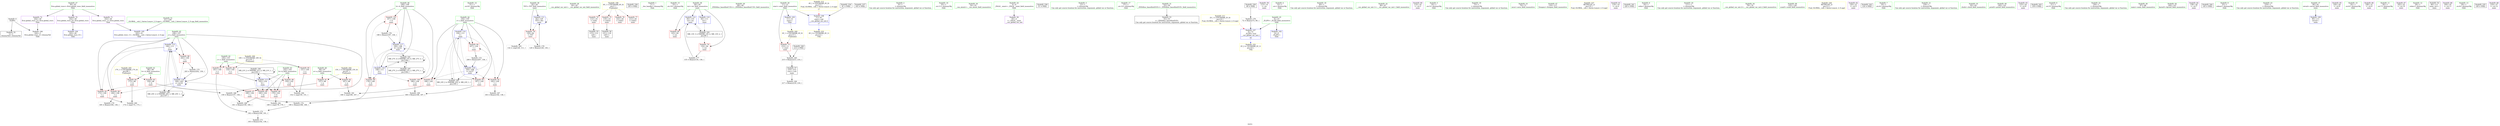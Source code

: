 digraph "SVFG" {
	label="SVFG";

	Node0x5588dc4d99e0 [shape=record,color=grey,label="{NodeID: 0\nNullPtr}"];
	Node0x5588dc4d99e0 -> Node0x5588dc4e5700[style=solid];
	Node0x5588dc4d99e0 -> Node0x5588dc4e4380[style=solid];
	Node0x5588dc4ed910 [shape=record,color=grey,label="{NodeID: 180\n174 = cmp(172, 173, )\n}"];
	Node0x5588dc4e4bc0 [shape=record,color=red,label="{NodeID: 97\n189\<--106\n\<--j\nmain\n}"];
	Node0x5588dc4e4bc0 -> Node0x5588dc4ed010[style=solid];
	Node0x5588dc4e24f0 [shape=record,color=green,label="{NodeID: 14\n31\<--1\n.str.9\<--dummyObj\nGlob }"];
	Node0x5588dc4e89c0 [shape=record,color=black,label="{NodeID: 194\nMR_21V_2 = PHI(MR_21V_4, MR_21V_1, )\npts\{103 \}\n}"];
	Node0x5588dc4e89c0 -> Node0x5588dc4e7530[style=dashed];
	Node0x5588dc4e89c0 -> Node0x5588dc4e7600[style=dashed];
	Node0x5588dc4e89c0 -> Node0x5588dc4e76d0[style=dashed];
	Node0x5588dc4e89c0 -> Node0x5588dc4e4960[style=dashed];
	Node0x5588dc4e89c0 -> Node0x5588dc4e89c0[style=dashed];
	Node0x5588dc4e47c0 [shape=record,color=blue,label="{NodeID: 111\n92\<--129\nTST\<--dec\nmain\n}"];
	Node0x5588dc4e47c0 -> Node0x5588dc4e6d10[style=dashed];
	Node0x5588dc4e47c0 -> Node0x5588dc4e47c0[style=dashed];
	Node0x5588dc4e30c0 [shape=record,color=green,label="{NodeID: 28\n44\<--45\n__cxx_global_var_init\<--__cxx_global_var_init_field_insensitive\n}"];
	Node0x5588dc4e3dd0 [shape=record,color=green,label="{NodeID: 42\n100\<--101\nc\<--c_field_insensitive\nmain\n}"];
	Node0x5588dc4e3dd0 -> Node0x5588dc4e72c0[style=solid];
	Node0x5588dc4e3dd0 -> Node0x5588dc4e7390[style=solid];
	Node0x5588dc4e3dd0 -> Node0x5588dc4e7460[style=solid];
	Node0x5588dc4e5aa0 [shape=record,color=black,label="{NodeID: 56\n121\<--118\ncall1\<--\nmain\n}"];
	Node0x5588dc503390 [shape=record,color=black,label="{NodeID: 236\n195 = PHI()\n}"];
	Node0x5588dc4e6600 [shape=record,color=purple,label="{NodeID: 70\n242\<--39\nllvm.global_ctors_0\<--llvm.global_ctors\nGlob }"];
	Node0x5588dc4e6600 -> Node0x5588dc4e51d0[style=solid];
	Node0x5588dc4ec590 [shape=record,color=grey,label="{NodeID: 167\n183 = Binary(182, 136, )\n}"];
	Node0x5588dc4e71f0 [shape=record,color=red,label="{NodeID: 84\n173\<--98\n\<--b\nmain\n}"];
	Node0x5588dc4e71f0 -> Node0x5588dc4ed910[style=solid];
	Node0x5588dc4d9b80 [shape=record,color=green,label="{NodeID: 1\n7\<--1\n__dso_handle\<--dummyObj\nGlob }"];
	Node0x5588dc4eda90 [shape=record,color=grey,label="{NodeID: 181\n168 = cmp(166, 167, )\n}"];
	Node0x5588dc4e4c90 [shape=record,color=red,label="{NodeID: 98\n202\<--106\n\<--j\nmain\n}"];
	Node0x5588dc4e4c90 -> Node0x5588dc4ed190[style=solid];
	Node0x5588dc4e2580 [shape=record,color=green,label="{NodeID: 15\n33\<--1\n.str.10\<--dummyObj\nGlob }"];
	Node0x5588dc4e8ab0 [shape=record,color=black,label="{NodeID: 195\nMR_23V_2 = PHI(MR_23V_4, MR_23V_1, )\npts\{105 \}\n}"];
	Node0x5588dc4e8ab0 -> Node0x5588dc4e4a30[style=dashed];
	Node0x5588dc4e4890 [shape=record,color=blue,label="{NodeID: 112\n94\<--135\ntst\<--inc\nmain\n}"];
	Node0x5588dc4e4890 -> Node0x5588dc4e6eb0[style=dashed];
	Node0x5588dc4e4890 -> Node0x5588dc4e84c0[style=dashed];
	Node0x5588dc4e31c0 [shape=record,color=green,label="{NodeID: 29\n48\<--49\n_ZNSt8ios_base4InitC1Ev\<--_ZNSt8ios_base4InitC1Ev_field_insensitive\n}"];
	Node0x5588dc4e3ea0 [shape=record,color=green,label="{NodeID: 43\n102\<--103\nk\<--k_field_insensitive\nmain\n}"];
	Node0x5588dc4e3ea0 -> Node0x5588dc4e7530[style=solid];
	Node0x5588dc4e3ea0 -> Node0x5588dc4e7600[style=solid];
	Node0x5588dc4e3ea0 -> Node0x5588dc4e76d0[style=solid];
	Node0x5588dc4e3ea0 -> Node0x5588dc4e4960[style=solid];
	Node0x5588dc4e5b70 [shape=record,color=black,label="{NodeID: 57\n216\<--215\nconv\<--sub\nmain\n}"];
	Node0x5588dc4e5b70 -> Node0x5588dc4ec110[style=solid];
	Node0x5588dc503460 [shape=record,color=black,label="{NodeID: 237\n163 = PHI()\n}"];
	Node0x5588dc4e6700 [shape=record,color=purple,label="{NodeID: 71\n243\<--39\nllvm.global_ctors_1\<--llvm.global_ctors\nGlob }"];
	Node0x5588dc4e6700 -> Node0x5588dc4e42b0[style=solid];
	Node0x5588dc4ec710 [shape=record,color=grey,label="{NodeID: 168\n161 = Binary(159, 160, )\n}"];
	Node0x5588dc4e72c0 [shape=record,color=red,label="{NodeID: 85\n151\<--100\n\<--c\nmain\n}"];
	Node0x5588dc4e72c0 -> Node0x5588dc4edf10[style=solid];
	Node0x5588dc4d8990 [shape=record,color=green,label="{NodeID: 2\n9\<--1\n\<--dummyObj\nCan only get source location for instruction, argument, global var or function.}"];
	Node0x5588dc4edc10 [shape=record,color=grey,label="{NodeID: 182\n180 = cmp(178, 179, )\n}"];
	Node0x5588dc4e4d60 [shape=record,color=red,label="{NodeID: 99\n178\<--108\n\<--h\nmain\n}"];
	Node0x5588dc4e4d60 -> Node0x5588dc4edc10[style=solid];
	Node0x5588dc4e2610 [shape=record,color=green,label="{NodeID: 16\n35\<--1\n.str.11\<--dummyObj\nGlob }"];
	Node0x5588dc4f7420 [shape=record,color=black,label="{NodeID: 196\nMR_25V_2 = PHI(MR_25V_3, MR_25V_1, )\npts\{107 \}\n}"];
	Node0x5588dc4f7420 -> Node0x5588dc4e9c10[style=dashed];
	Node0x5588dc4f7420 -> Node0x5588dc4f7420[style=dashed];
	Node0x5588dc4e4960 [shape=record,color=blue,label="{NodeID: 113\n102\<--154\nk\<--\nmain\n}"];
	Node0x5588dc4e4960 -> Node0x5588dc4e7600[style=dashed];
	Node0x5588dc4e4960 -> Node0x5588dc4e76d0[style=dashed];
	Node0x5588dc4e4960 -> Node0x5588dc4e89c0[style=dashed];
	Node0x5588dc4e32c0 [shape=record,color=green,label="{NodeID: 30\n54\<--55\n__cxa_atexit\<--__cxa_atexit_field_insensitive\n}"];
	Node0x5588dc4e3f70 [shape=record,color=green,label="{NodeID: 44\n104\<--105\ni\<--i_field_insensitive\nmain\n}"];
	Node0x5588dc4e3f70 -> Node0x5588dc4e77a0[style=solid];
	Node0x5588dc4e3f70 -> Node0x5588dc4e7870[style=solid];
	Node0x5588dc4e3f70 -> Node0x5588dc4e7940[style=solid];
	Node0x5588dc4e3f70 -> Node0x5588dc4e7a10[style=solid];
	Node0x5588dc4e3f70 -> Node0x5588dc4e4a30[style=solid];
	Node0x5588dc4e3f70 -> Node0x5588dc4e9f50[style=solid];
	Node0x5588dc4e5c40 [shape=record,color=purple,label="{NodeID: 58\n50\<--4\n\<--_ZStL8__ioinit\n__cxx_global_var_init\n}"];
	Node0x5588dc503560 [shape=record,color=black,label="{NodeID: 238\n51 = PHI()\n}"];
	Node0x5588dc4e6800 [shape=record,color=purple,label="{NodeID: 72\n244\<--39\nllvm.global_ctors_2\<--llvm.global_ctors\nGlob }"];
	Node0x5588dc4e6800 -> Node0x5588dc4e4380[style=solid];
	Node0x5588dc4ec890 [shape=record,color=grey,label="{NodeID: 169\n188 = Binary(186, 187, )\n}"];
	Node0x5588dc4ec890 -> Node0x5588dc4ed010[style=solid];
	Node0x5588dc4e7390 [shape=record,color=red,label="{NodeID: 86\n154\<--100\n\<--c\nmain\n}"];
	Node0x5588dc4e7390 -> Node0x5588dc4e4960[style=solid];
	Node0x5588dc4d8d50 [shape=record,color=green,label="{NodeID: 3\n12\<--1\n\<--dummyObj\nCan only get source location for instruction, argument, global var or function.}"];
	Node0x5588dc4edd90 [shape=record,color=grey,label="{NodeID: 183\n132 = cmp(128, 111, )\n}"];
	Node0x5588dc4e4e30 [shape=record,color=red,label="{NodeID: 100\n186\<--108\n\<--h\nmain\n}"];
	Node0x5588dc4e4e30 -> Node0x5588dc4ec890[style=solid];
	Node0x5588dc4e26a0 [shape=record,color=green,label="{NodeID: 17\n37\<--1\n.str.12\<--dummyObj\nGlob }"];
	Node0x5588dc4f7920 [shape=record,color=black,label="{NodeID: 197\nMR_27V_2 = PHI(MR_27V_3, MR_27V_1, )\npts\{109 \}\n}"];
	Node0x5588dc4f7920 -> Node0x5588dc4f4b00[style=dashed];
	Node0x5588dc4f7920 -> Node0x5588dc4f7920[style=dashed];
	Node0x5588dc4e4a30 [shape=record,color=blue,label="{NodeID: 114\n104\<--111\ni\<--\nmain\n}"];
	Node0x5588dc4e4a30 -> Node0x5588dc4e77a0[style=dashed];
	Node0x5588dc4e4a30 -> Node0x5588dc4e7870[style=dashed];
	Node0x5588dc4e4a30 -> Node0x5588dc4e7940[style=dashed];
	Node0x5588dc4e4a30 -> Node0x5588dc4e7a10[style=dashed];
	Node0x5588dc4e4a30 -> Node0x5588dc4e9f50[style=dashed];
	Node0x5588dc4e4a30 -> Node0x5588dc4e8ab0[style=dashed];
	Node0x5588dc4e33c0 [shape=record,color=green,label="{NodeID: 31\n53\<--59\n_ZNSt8ios_base4InitD1Ev\<--_ZNSt8ios_base4InitD1Ev_field_insensitive\n}"];
	Node0x5588dc4e33c0 -> Node0x5588dc4e5800[style=solid];
	Node0x5588dc4f93f0 [shape=record,color=yellow,style=double,label="{NodeID: 211\n2V_1 = ENCHI(MR_2V_0)\npts\{10 \}\nFun[_GLOBAL__sub_I_Anton.Lunyov_2_0.cpp]|{<s0>16}}"];
	Node0x5588dc4f93f0:s0 -> Node0x5588dc4e4480[style=dashed,color=red];
	Node0x5588dc4e4040 [shape=record,color=green,label="{NodeID: 45\n106\<--107\nj\<--j_field_insensitive\nmain\n}"];
	Node0x5588dc4e4040 -> Node0x5588dc4e7ae0[style=solid];
	Node0x5588dc4e4040 -> Node0x5588dc4e4af0[style=solid];
	Node0x5588dc4e4040 -> Node0x5588dc4e4bc0[style=solid];
	Node0x5588dc4e4040 -> Node0x5588dc4e4c90[style=solid];
	Node0x5588dc4e4040 -> Node0x5588dc4e9c10[style=solid];
	Node0x5588dc4e4040 -> Node0x5588dc4e9e80[style=solid];
	Node0x5588dc4e5d10 [shape=record,color=purple,label="{NodeID: 59\n113\<--14\n\<--.str\nmain\n}"];
	Node0x5588dc503660 [shape=record,color=black,label="{NodeID: 239\n69 = PHI()\n}"];
	Node0x5588dc503660 -> Node0x5588dc4ed610[style=solid];
	Node0x5588dc4e6900 [shape=record,color=red,label="{NodeID: 73\n214\<--11\n\<--start\nmain\n}"];
	Node0x5588dc4e6900 -> Node0x5588dc4ec290[style=solid];
	Node0x5588dc4eca10 [shape=record,color=grey,label="{NodeID: 170\n185 = Binary(184, 136, )\n}"];
	Node0x5588dc4e7460 [shape=record,color=red,label="{NodeID: 87\n191\<--100\n\<--c\nmain\n}"];
	Node0x5588dc4e7460 -> Node0x5588dc4ecd10[style=solid];
	Node0x5588dc4d8810 [shape=record,color=green,label="{NodeID: 4\n14\<--1\n.str\<--dummyObj\nGlob }"];
	Node0x5588dc4edf10 [shape=record,color=grey,label="{NodeID: 184\n152 = cmp(150, 151, )\n}"];
	Node0x5588dc4e4f00 [shape=record,color=red,label="{NodeID: 101\n197\<--108\n\<--h\nmain\n}"];
	Node0x5588dc4e4f00 -> Node0x5588dc4ed310[style=solid];
	Node0x5588dc4e2730 [shape=record,color=green,label="{NodeID: 18\n40\<--1\n\<--dummyObj\nCan only get source location for instruction, argument, global var or function.}"];
	Node0x5588dc4e9c10 [shape=record,color=blue,label="{NodeID: 115\n106\<--111\nj\<--\nmain\n}"];
	Node0x5588dc4e9c10 -> Node0x5588dc4e7ae0[style=dashed];
	Node0x5588dc4e9c10 -> Node0x5588dc4e4af0[style=dashed];
	Node0x5588dc4e9c10 -> Node0x5588dc4e4bc0[style=dashed];
	Node0x5588dc4e9c10 -> Node0x5588dc4e4c90[style=dashed];
	Node0x5588dc4e9c10 -> Node0x5588dc4e9c10[style=dashed];
	Node0x5588dc4e9c10 -> Node0x5588dc4e9e80[style=dashed];
	Node0x5588dc4e9c10 -> Node0x5588dc4f7420[style=dashed];
	Node0x5588dc4e34c0 [shape=record,color=green,label="{NodeID: 32\n66\<--67\n__cxx_global_var_init.1\<--__cxx_global_var_init.1_field_insensitive\n}"];
	Node0x5588dc4f9500 [shape=record,color=yellow,style=double,label="{NodeID: 212\n4V_1 = ENCHI(MR_4V_0)\npts\{13 \}\nFun[_GLOBAL__sub_I_Anton.Lunyov_2_0.cpp]|{<s0>17}}"];
	Node0x5588dc4f9500:s0 -> Node0x5588dc4e4550[style=dashed,color=red];
	Node0x5588dc4e4110 [shape=record,color=green,label="{NodeID: 46\n108\<--109\nh\<--h_field_insensitive\nmain\n}"];
	Node0x5588dc4e4110 -> Node0x5588dc4e4d60[style=solid];
	Node0x5588dc4e4110 -> Node0x5588dc4e4e30[style=solid];
	Node0x5588dc4e4110 -> Node0x5588dc4e4f00[style=solid];
	Node0x5588dc4e4110 -> Node0x5588dc4e9ce0[style=solid];
	Node0x5588dc4e4110 -> Node0x5588dc4e9db0[style=solid];
	Node0x5588dc4e5de0 [shape=record,color=purple,label="{NodeID: 60\n114\<--16\n\<--.str.3\nmain\n}"];
	Node0x5588dc5037c0 [shape=record,color=black,label="{NodeID: 240\n213 = PHI()\n}"];
	Node0x5588dc5037c0 -> Node0x5588dc4ec290[style=solid];
	Node0x5588dc4e69d0 [shape=record,color=red,label="{NodeID: 74\n112\<--18\n\<--stdin\nmain\n}"];
	Node0x5588dc4e69d0 -> Node0x5588dc4e59d0[style=solid];
	Node0x5588dc4ecb90 [shape=record,color=grey,label="{NodeID: 171\n193 = Binary(192, 136, )\n}"];
	Node0x5588dc4e7530 [shape=record,color=red,label="{NodeID: 88\n150\<--102\n\<--k\nmain\n}"];
	Node0x5588dc4e7530 -> Node0x5588dc4edf10[style=solid];
	Node0x5588dc4d88a0 [shape=record,color=green,label="{NodeID: 5\n16\<--1\n.str.3\<--dummyObj\nGlob }"];
	Node0x5588dc4e4fd0 [shape=record,color=blue,label="{NodeID: 102\n8\<--9\n_ZL2PI\<--\nGlob }"];
	Node0x5588dc4e27c0 [shape=record,color=green,label="{NodeID: 19\n73\<--1\n\<--dummyObj\nCan only get source location for instruction, argument, global var or function.}"];
	Node0x5588dc4f8940 [shape=record,color=yellow,style=double,label="{NodeID: 199\n6V_1 = ENCHI(MR_6V_0)\npts\{1 \}\nFun[main]}"];
	Node0x5588dc4f8940 -> Node0x5588dc4e69d0[style=dashed];
	Node0x5588dc4f8940 -> Node0x5588dc4e6aa0[style=dashed];
	Node0x5588dc4f8940 -> Node0x5588dc4e6b70[style=dashed];
	Node0x5588dc4f8940 -> Node0x5588dc4e6c40[style=dashed];
	Node0x5588dc4e9ce0 [shape=record,color=blue,label="{NodeID: 116\n108\<--111\nh\<--\nmain\n}"];
	Node0x5588dc4e9ce0 -> Node0x5588dc4e4d60[style=dashed];
	Node0x5588dc4e9ce0 -> Node0x5588dc4e4e30[style=dashed];
	Node0x5588dc4e9ce0 -> Node0x5588dc4e4f00[style=dashed];
	Node0x5588dc4e9ce0 -> Node0x5588dc4e9db0[style=dashed];
	Node0x5588dc4e9ce0 -> Node0x5588dc4f4b00[style=dashed];
	Node0x5588dc4e35c0 [shape=record,color=green,label="{NodeID: 33\n70\<--71\nacos\<--acos_field_insensitive\n}"];
	Node0x5588dc4e41e0 [shape=record,color=green,label="{NodeID: 47\n116\<--117\nfreopen\<--freopen_field_insensitive\n}"];
	Node0x5588dc4facc0 [shape=record,color=yellow,style=double,label="{NodeID: 227\nRETMU(2V_2)\npts\{10 \}\nFun[_GLOBAL__sub_I_Anton.Lunyov_2_0.cpp]}"];
	Node0x5588dc4e5eb0 [shape=record,color=purple,label="{NodeID: 61\n119\<--19\n\<--.str.4\nmain\n}"];
	Node0x5588dc5038c0 [shape=record,color=black,label="{NodeID: 241\n220 = PHI()\n}"];
	Node0x5588dc4e6aa0 [shape=record,color=red,label="{NodeID: 75\n118\<--23\n\<--stdout\nmain\n}"];
	Node0x5588dc4e6aa0 -> Node0x5588dc4e5aa0[style=solid];
	Node0x5588dc4ecd10 [shape=record,color=grey,label="{NodeID: 172\n192 = Binary(190, 191, )\n}"];
	Node0x5588dc4ecd10 -> Node0x5588dc4ecb90[style=solid];
	Node0x5588dc4e7600 [shape=record,color=red,label="{NodeID: 89\n160\<--102\n\<--k\nmain\n}"];
	Node0x5588dc4e7600 -> Node0x5588dc4ec710[style=solid];
	Node0x5588dc4d8b40 [shape=record,color=green,label="{NodeID: 6\n18\<--1\nstdin\<--dummyObj\nGlob }"];
	Node0x5588dc4e50d0 [shape=record,color=blue,label="{NodeID: 103\n11\<--12\nstart\<--\nGlob }"];
	Node0x5588dc4e50d0 -> Node0x5588dc4f8a50[style=dashed];
	Node0x5588dc4e28c0 [shape=record,color=green,label="{NodeID: 20\n111\<--1\n\<--dummyObj\nCan only get source location for instruction, argument, global var or function.}"];
	Node0x5588dc4f8a50 [shape=record,color=yellow,style=double,label="{NodeID: 200\n4V_1 = ENCHI(MR_4V_0)\npts\{13 \}\nFun[main]}"];
	Node0x5588dc4f8a50 -> Node0x5588dc4e6900[style=dashed];
	Node0x5588dc4e9db0 [shape=record,color=blue,label="{NodeID: 117\n108\<--198\nh\<--inc22\nmain\n}"];
	Node0x5588dc4e9db0 -> Node0x5588dc4e4d60[style=dashed];
	Node0x5588dc4e9db0 -> Node0x5588dc4e4e30[style=dashed];
	Node0x5588dc4e9db0 -> Node0x5588dc4e4f00[style=dashed];
	Node0x5588dc4e9db0 -> Node0x5588dc4e9db0[style=dashed];
	Node0x5588dc4e9db0 -> Node0x5588dc4f4b00[style=dashed];
	Node0x5588dc4e36c0 [shape=record,color=green,label="{NodeID: 34\n78\<--79\n__cxx_global_var_init.2\<--__cxx_global_var_init.2_field_insensitive\n}"];
	Node0x5588dc4e5300 [shape=record,color=green,label="{NodeID: 48\n125\<--126\nscanf\<--scanf_field_insensitive\n}"];
	Node0x5588dc4fadd0 [shape=record,color=yellow,style=double,label="{NodeID: 228\nRETMU(4V_2)\npts\{13 \}\nFun[_GLOBAL__sub_I_Anton.Lunyov_2_0.cpp]}"];
	Node0x5588dc4e5f80 [shape=record,color=purple,label="{NodeID: 62\n120\<--21\n\<--.str.5\nmain\n}"];
	Node0x5588dc503990 [shape=record,color=black,label="{NodeID: 242\n124 = PHI()\n}"];
	Node0x5588dc4e6b70 [shape=record,color=red,label="{NodeID: 76\n142\<--28\n\<--stderr\nmain\n}"];
	Node0x5588dc4ece90 [shape=record,color=grey,label="{NodeID: 173\n208 = Binary(207, 136, )\n}"];
	Node0x5588dc4ece90 -> Node0x5588dc4e9f50[style=solid];
	Node0x5588dc4e76d0 [shape=record,color=red,label="{NodeID: 90\n179\<--102\n\<--k\nmain\n}"];
	Node0x5588dc4e76d0 -> Node0x5588dc4edc10[style=solid];
	Node0x5588dc4d8bd0 [shape=record,color=green,label="{NodeID: 7\n19\<--1\n.str.4\<--dummyObj\nGlob }"];
	Node0x5588dc4e51d0 [shape=record,color=blue,label="{NodeID: 104\n242\<--40\nllvm.global_ctors_0\<--\nGlob }"];
	Node0x5588dc4e29c0 [shape=record,color=green,label="{NodeID: 21\n130\<--1\n\<--dummyObj\nCan only get source location for instruction, argument, global var or function.}"];
	Node0x5588dc4e9e80 [shape=record,color=blue,label="{NodeID: 118\n106\<--203\nj\<--inc24\nmain\n}"];
	Node0x5588dc4e9e80 -> Node0x5588dc4e7ae0[style=dashed];
	Node0x5588dc4e9e80 -> Node0x5588dc4e4af0[style=dashed];
	Node0x5588dc4e9e80 -> Node0x5588dc4e4bc0[style=dashed];
	Node0x5588dc4e9e80 -> Node0x5588dc4e4c90[style=dashed];
	Node0x5588dc4e9e80 -> Node0x5588dc4e9c10[style=dashed];
	Node0x5588dc4e9e80 -> Node0x5588dc4e9e80[style=dashed];
	Node0x5588dc4e9e80 -> Node0x5588dc4f7420[style=dashed];
	Node0x5588dc4e37c0 [shape=record,color=green,label="{NodeID: 35\n82\<--83\nclock\<--clock_field_insensitive\n}"];
	Node0x5588dc4e5400 [shape=record,color=green,label="{NodeID: 49\n140\<--141\nprintf\<--printf_field_insensitive\n}"];
	Node0x5588dc4e6050 [shape=record,color=purple,label="{NodeID: 63\n123\<--24\n\<--.str.6\nmain\n}"];
	Node0x5588dc503a60 [shape=record,color=black,label="{NodeID: 243\n139 = PHI()\n}"];
	Node0x5588dc4e6c40 [shape=record,color=red,label="{NodeID: 77\n212\<--28\n\<--stderr\nmain\n}"];
	Node0x5588dc4ed010 [shape=record,color=grey,label="{NodeID: 174\n190 = Binary(188, 189, )\n}"];
	Node0x5588dc4ed010 -> Node0x5588dc4ecd10[style=solid];
	Node0x5588dc4e77a0 [shape=record,color=red,label="{NodeID: 91\n166\<--104\n\<--i\nmain\n}"];
	Node0x5588dc4e77a0 -> Node0x5588dc4eda90[style=solid];
	Node0x5588dc4e1a70 [shape=record,color=green,label="{NodeID: 8\n21\<--1\n.str.5\<--dummyObj\nGlob }"];
	Node0x5588dc4e42b0 [shape=record,color=blue,label="{NodeID: 105\n243\<--41\nllvm.global_ctors_1\<--_GLOBAL__sub_I_Anton.Lunyov_2_0.cpp\nGlob }"];
	Node0x5588dc4e2ac0 [shape=record,color=green,label="{NodeID: 22\n136\<--1\n\<--dummyObj\nCan only get source location for instruction, argument, global var or function.}"];
	Node0x5588dc4e9f50 [shape=record,color=blue,label="{NodeID: 119\n104\<--208\ni\<--inc27\nmain\n}"];
	Node0x5588dc4e9f50 -> Node0x5588dc4e77a0[style=dashed];
	Node0x5588dc4e9f50 -> Node0x5588dc4e7870[style=dashed];
	Node0x5588dc4e9f50 -> Node0x5588dc4e7940[style=dashed];
	Node0x5588dc4e9f50 -> Node0x5588dc4e7a10[style=dashed];
	Node0x5588dc4e9f50 -> Node0x5588dc4e9f50[style=dashed];
	Node0x5588dc4e9f50 -> Node0x5588dc4e8ab0[style=dashed];
	Node0x5588dc4e38c0 [shape=record,color=green,label="{NodeID: 36\n87\<--88\nmain\<--main_field_insensitive\n}"];
	Node0x5588dc4e5500 [shape=record,color=green,label="{NodeID: 50\n146\<--147\nfprintf\<--fprintf_field_insensitive\n}"];
	Node0x5588dc4e6120 [shape=record,color=purple,label="{NodeID: 64\n138\<--26\n\<--.str.7\nmain\n}"];
	Node0x5588dc503b60 [shape=record,color=black,label="{NodeID: 244\n145 = PHI()\n}"];
	Node0x5588dc4e6d10 [shape=record,color=red,label="{NodeID: 78\n128\<--92\n\<--TST\nmain\n}"];
	Node0x5588dc4e6d10 -> Node0x5588dc4ed790[style=solid];
	Node0x5588dc4e6d10 -> Node0x5588dc4edd90[style=solid];
	Node0x5588dc4ed190 [shape=record,color=grey,label="{NodeID: 175\n203 = Binary(202, 136, )\n}"];
	Node0x5588dc4ed190 -> Node0x5588dc4e9e80[style=solid];
	Node0x5588dc4e7870 [shape=record,color=red,label="{NodeID: 92\n182\<--104\n\<--i\nmain\n}"];
	Node0x5588dc4e7870 -> Node0x5588dc4ec590[style=solid];
	Node0x5588dc4e1b00 [shape=record,color=green,label="{NodeID: 9\n23\<--1\nstdout\<--dummyObj\nGlob }"];
	Node0x5588dc4e4380 [shape=record,color=blue, style = dotted,label="{NodeID: 106\n244\<--3\nllvm.global_ctors_2\<--dummyVal\nGlob }"];
	Node0x5588dc4e2bc0 [shape=record,color=green,label="{NodeID: 23\n218\<--1\n\<--dummyObj\nCan only get source location for instruction, argument, global var or function.}"];
	Node0x5588dc4e39c0 [shape=record,color=green,label="{NodeID: 37\n90\<--91\nretval\<--retval_field_insensitive\nmain\n}"];
	Node0x5588dc4e39c0 -> Node0x5588dc4e4620[style=solid];
	Node0x5588dc4e5600 [shape=record,color=green,label="{NodeID: 51\n41\<--236\n_GLOBAL__sub_I_Anton.Lunyov_2_0.cpp\<--_GLOBAL__sub_I_Anton.Lunyov_2_0.cpp_field_insensitive\n}"];
	Node0x5588dc4e5600 -> Node0x5588dc4e42b0[style=solid];
	Node0x5588dc4e61f0 [shape=record,color=purple,label="{NodeID: 65\n144\<--29\n\<--.str.8\nmain\n}"];
	Node0x5588dc4e6de0 [shape=record,color=red,label="{NodeID: 79\n134\<--94\n\<--tst\nmain\n}"];
	Node0x5588dc4e6de0 -> Node0x5588dc4ed490[style=solid];
	Node0x5588dc4ed310 [shape=record,color=grey,label="{NodeID: 176\n198 = Binary(197, 136, )\n}"];
	Node0x5588dc4ed310 -> Node0x5588dc4e9db0[style=solid];
	Node0x5588dc4e7940 [shape=record,color=red,label="{NodeID: 93\n187\<--104\n\<--i\nmain\n}"];
	Node0x5588dc4e7940 -> Node0x5588dc4ec890[style=solid];
	Node0x5588dc4e1bd0 [shape=record,color=green,label="{NodeID: 10\n24\<--1\n.str.6\<--dummyObj\nGlob }"];
	Node0x5588dc4e4480 [shape=record,color=blue,label="{NodeID: 107\n8\<--72\n_ZL2PI\<--mul\n__cxx_global_var_init.1\n|{<s0>16}}"];
	Node0x5588dc4e4480:s0 -> Node0x5588dc4fb280[style=dashed,color=blue];
	Node0x5588dc4e2cc0 [shape=record,color=green,label="{NodeID: 24\n4\<--6\n_ZStL8__ioinit\<--_ZStL8__ioinit_field_insensitive\nGlob }"];
	Node0x5588dc4e2cc0 -> Node0x5588dc4e5c40[style=solid];
	Node0x5588dc4f8dd0 [shape=record,color=yellow,style=double,label="{NodeID: 204\n15V_1 = ENCHI(MR_15V_0)\npts\{97 \}\nFun[main]}"];
	Node0x5588dc4f8dd0 -> Node0x5588dc4e6f80[style=dashed];
	Node0x5588dc4f8dd0 -> Node0x5588dc4e7050[style=dashed];
	Node0x5588dc4e3a90 [shape=record,color=green,label="{NodeID: 38\n92\<--93\nTST\<--TST_field_insensitive\nmain\n}"];
	Node0x5588dc4e3a90 -> Node0x5588dc4e6d10[style=solid];
	Node0x5588dc4e3a90 -> Node0x5588dc4e47c0[style=solid];
	Node0x5588dc4e5700 [shape=record,color=black,label="{NodeID: 52\n2\<--3\ndummyVal\<--dummyVal\n}"];
	Node0x5588dc4fb280 [shape=record,color=yellow,style=double,label="{NodeID: 232\n2V_2 = CSCHI(MR_2V_1)\npts\{10 \}\nCS[]}"];
	Node0x5588dc4e62c0 [shape=record,color=purple,label="{NodeID: 66\n148\<--31\n\<--.str.9\nmain\n}"];
	Node0x5588dc4e6eb0 [shape=record,color=red,label="{NodeID: 80\n143\<--94\n\<--tst\nmain\n}"];
	Node0x5588dc4ed490 [shape=record,color=grey,label="{NodeID: 177\n135 = Binary(134, 136, )\n}"];
	Node0x5588dc4ed490 -> Node0x5588dc4e4890[style=solid];
	Node0x5588dc4e7a10 [shape=record,color=red,label="{NodeID: 94\n207\<--104\n\<--i\nmain\n}"];
	Node0x5588dc4e7a10 -> Node0x5588dc4ece90[style=solid];
	Node0x5588dc4d8ea0 [shape=record,color=green,label="{NodeID: 11\n26\<--1\n.str.7\<--dummyObj\nGlob }"];
	Node0x5588dc4f4b00 [shape=record,color=black,label="{NodeID: 191\nMR_27V_4 = PHI(MR_27V_6, MR_27V_3, )\npts\{109 \}\n}"];
	Node0x5588dc4f4b00 -> Node0x5588dc4e9ce0[style=dashed];
	Node0x5588dc4f4b00 -> Node0x5588dc4f4b00[style=dashed];
	Node0x5588dc4f4b00 -> Node0x5588dc4f7920[style=dashed];
	Node0x5588dc4e4550 [shape=record,color=blue,label="{NodeID: 108\n11\<--81\nstart\<--call\n__cxx_global_var_init.2\n|{<s0>17}}"];
	Node0x5588dc4e4550:s0 -> Node0x5588dc4fb3e0[style=dashed,color=blue];
	Node0x5588dc4e2dc0 [shape=record,color=green,label="{NodeID: 25\n8\<--10\n_ZL2PI\<--_ZL2PI_field_insensitive\nGlob }"];
	Node0x5588dc4e2dc0 -> Node0x5588dc4e4fd0[style=solid];
	Node0x5588dc4e2dc0 -> Node0x5588dc4e4480[style=solid];
	Node0x5588dc4f8eb0 [shape=record,color=yellow,style=double,label="{NodeID: 205\n17V_1 = ENCHI(MR_17V_0)\npts\{99 \}\nFun[main]}"];
	Node0x5588dc4f8eb0 -> Node0x5588dc4e7120[style=dashed];
	Node0x5588dc4f8eb0 -> Node0x5588dc4e71f0[style=dashed];
	Node0x5588dc4e3b60 [shape=record,color=green,label="{NodeID: 39\n94\<--95\ntst\<--tst_field_insensitive\nmain\n}"];
	Node0x5588dc4e3b60 -> Node0x5588dc4e6de0[style=solid];
	Node0x5588dc4e3b60 -> Node0x5588dc4e6eb0[style=solid];
	Node0x5588dc4e3b60 -> Node0x5588dc4e46f0[style=solid];
	Node0x5588dc4e3b60 -> Node0x5588dc4e4890[style=solid];
	Node0x5588dc4e5800 [shape=record,color=black,label="{NodeID: 53\n52\<--53\n\<--_ZNSt8ios_base4InitD1Ev\nCan only get source location for instruction, argument, global var or function.}"];
	Node0x5588dc4fb3e0 [shape=record,color=yellow,style=double,label="{NodeID: 233\n4V_2 = CSCHI(MR_4V_1)\npts\{13 \}\nCS[]}"];
	Node0x5588dc4e6390 [shape=record,color=purple,label="{NodeID: 67\n162\<--33\n\<--.str.10\nmain\n}"];
	Node0x5588dc4ec110 [shape=record,color=grey,label="{NodeID: 164\n217 = Binary(218, 216, )\n}"];
	Node0x5588dc4e6f80 [shape=record,color=red,label="{NodeID: 81\n157\<--96\n\<--a\nmain\n}"];
	Node0x5588dc4e6f80 -> Node0x5588dc4ec410[style=solid];
	Node0x5588dc4ed610 [shape=record,color=grey,label="{NodeID: 178\n72 = Binary(73, 69, )\n}"];
	Node0x5588dc4ed610 -> Node0x5588dc4e4480[style=solid];
	Node0x5588dc4e7ae0 [shape=record,color=red,label="{NodeID: 95\n172\<--106\n\<--j\nmain\n}"];
	Node0x5588dc4e7ae0 -> Node0x5588dc4ed910[style=solid];
	Node0x5588dc4d8fa0 [shape=record,color=green,label="{NodeID: 12\n28\<--1\nstderr\<--dummyObj\nGlob }"];
	Node0x5588dc4e4620 [shape=record,color=blue,label="{NodeID: 109\n90\<--111\nretval\<--\nmain\n}"];
	Node0x5588dc4e2ec0 [shape=record,color=green,label="{NodeID: 26\n11\<--13\nstart\<--start_field_insensitive\nGlob }"];
	Node0x5588dc4e2ec0 -> Node0x5588dc4e6900[style=solid];
	Node0x5588dc4e2ec0 -> Node0x5588dc4e50d0[style=solid];
	Node0x5588dc4e2ec0 -> Node0x5588dc4e4550[style=solid];
	Node0x5588dc4f8f90 [shape=record,color=yellow,style=double,label="{NodeID: 206\n19V_1 = ENCHI(MR_19V_0)\npts\{101 \}\nFun[main]}"];
	Node0x5588dc4f8f90 -> Node0x5588dc4e72c0[style=dashed];
	Node0x5588dc4f8f90 -> Node0x5588dc4e7390[style=dashed];
	Node0x5588dc4f8f90 -> Node0x5588dc4e7460[style=dashed];
	Node0x5588dc4e3c30 [shape=record,color=green,label="{NodeID: 40\n96\<--97\na\<--a_field_insensitive\nmain\n}"];
	Node0x5588dc4e3c30 -> Node0x5588dc4e6f80[style=solid];
	Node0x5588dc4e3c30 -> Node0x5588dc4e7050[style=solid];
	Node0x5588dc4e5900 [shape=record,color=black,label="{NodeID: 54\n89\<--111\nmain_ret\<--\nmain\n}"];
	Node0x5588dc503160 [shape=record,color=black,label="{NodeID: 234\n81 = PHI()\n}"];
	Node0x5588dc503160 -> Node0x5588dc4e4550[style=solid];
	Node0x5588dc4e6460 [shape=record,color=purple,label="{NodeID: 68\n194\<--35\n\<--.str.11\nmain\n}"];
	Node0x5588dc4ec290 [shape=record,color=grey,label="{NodeID: 165\n215 = Binary(213, 214, )\n}"];
	Node0x5588dc4ec290 -> Node0x5588dc4e5b70[style=solid];
	Node0x5588dc4e7050 [shape=record,color=red,label="{NodeID: 82\n167\<--96\n\<--a\nmain\n}"];
	Node0x5588dc4e7050 -> Node0x5588dc4eda90[style=solid];
	Node0x5588dc4ed790 [shape=record,color=grey,label="{NodeID: 179\n129 = Binary(128, 130, )\n}"];
	Node0x5588dc4ed790 -> Node0x5588dc4e47c0[style=solid];
	Node0x5588dc4e4af0 [shape=record,color=red,label="{NodeID: 96\n184\<--106\n\<--j\nmain\n}"];
	Node0x5588dc4e4af0 -> Node0x5588dc4eca10[style=solid];
	Node0x5588dc4e2460 [shape=record,color=green,label="{NodeID: 13\n29\<--1\n.str.8\<--dummyObj\nGlob }"];
	Node0x5588dc4e84c0 [shape=record,color=black,label="{NodeID: 193\nMR_13V_3 = PHI(MR_13V_4, MR_13V_2, )\npts\{95 \}\n}"];
	Node0x5588dc4e84c0 -> Node0x5588dc4e6de0[style=dashed];
	Node0x5588dc4e84c0 -> Node0x5588dc4e4890[style=dashed];
	Node0x5588dc4e46f0 [shape=record,color=blue,label="{NodeID: 110\n94\<--111\ntst\<--\nmain\n}"];
	Node0x5588dc4e46f0 -> Node0x5588dc4e84c0[style=dashed];
	Node0x5588dc4e2fc0 [shape=record,color=green,label="{NodeID: 27\n39\<--43\nllvm.global_ctors\<--llvm.global_ctors_field_insensitive\nGlob }"];
	Node0x5588dc4e2fc0 -> Node0x5588dc4e6600[style=solid];
	Node0x5588dc4e2fc0 -> Node0x5588dc4e6700[style=solid];
	Node0x5588dc4e2fc0 -> Node0x5588dc4e6800[style=solid];
	Node0x5588dc4e3d00 [shape=record,color=green,label="{NodeID: 41\n98\<--99\nb\<--b_field_insensitive\nmain\n}"];
	Node0x5588dc4e3d00 -> Node0x5588dc4e7120[style=solid];
	Node0x5588dc4e3d00 -> Node0x5588dc4e71f0[style=solid];
	Node0x5588dc4e59d0 [shape=record,color=black,label="{NodeID: 55\n115\<--112\ncall\<--\nmain\n}"];
	Node0x5588dc5032c0 [shape=record,color=black,label="{NodeID: 235\n149 = PHI()\n}"];
	Node0x5588dc4e6530 [shape=record,color=purple,label="{NodeID: 69\n219\<--37\n\<--.str.12\nmain\n}"];
	Node0x5588dc4ec410 [shape=record,color=grey,label="{NodeID: 166\n159 = Binary(157, 158, )\n}"];
	Node0x5588dc4ec410 -> Node0x5588dc4ec710[style=solid];
	Node0x5588dc4e7120 [shape=record,color=red,label="{NodeID: 83\n158\<--98\n\<--b\nmain\n}"];
	Node0x5588dc4e7120 -> Node0x5588dc4ec410[style=solid];
}
